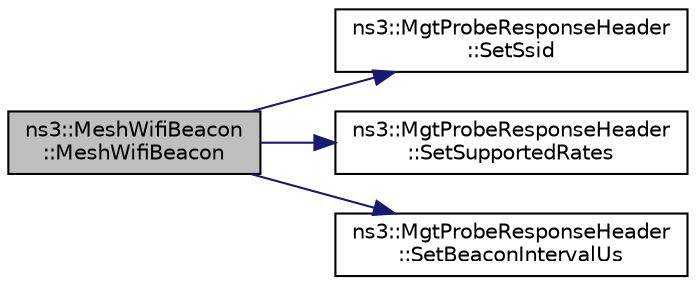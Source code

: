 digraph "ns3::MeshWifiBeacon::MeshWifiBeacon"
{
  edge [fontname="Helvetica",fontsize="10",labelfontname="Helvetica",labelfontsize="10"];
  node [fontname="Helvetica",fontsize="10",shape=record];
  rankdir="LR";
  Node1 [label="ns3::MeshWifiBeacon\l::MeshWifiBeacon",height=0.2,width=0.4,color="black", fillcolor="grey75", style="filled", fontcolor="black"];
  Node1 -> Node2 [color="midnightblue",fontsize="10",style="solid"];
  Node2 [label="ns3::MgtProbeResponseHeader\l::SetSsid",height=0.2,width=0.4,color="black", fillcolor="white", style="filled",URL="$d7/d3c/classns3_1_1MgtProbeResponseHeader.html#a7c7f6af47ec6074a638ae460cb4620d2"];
  Node1 -> Node3 [color="midnightblue",fontsize="10",style="solid"];
  Node3 [label="ns3::MgtProbeResponseHeader\l::SetSupportedRates",height=0.2,width=0.4,color="black", fillcolor="white", style="filled",URL="$d7/d3c/classns3_1_1MgtProbeResponseHeader.html#a88213c5af3dab3e4ed0f611687ad44e9"];
  Node1 -> Node4 [color="midnightblue",fontsize="10",style="solid"];
  Node4 [label="ns3::MgtProbeResponseHeader\l::SetBeaconIntervalUs",height=0.2,width=0.4,color="black", fillcolor="white", style="filled",URL="$d7/d3c/classns3_1_1MgtProbeResponseHeader.html#ab31645e17aa55f4caa3ebe7effdeeffd"];
}
